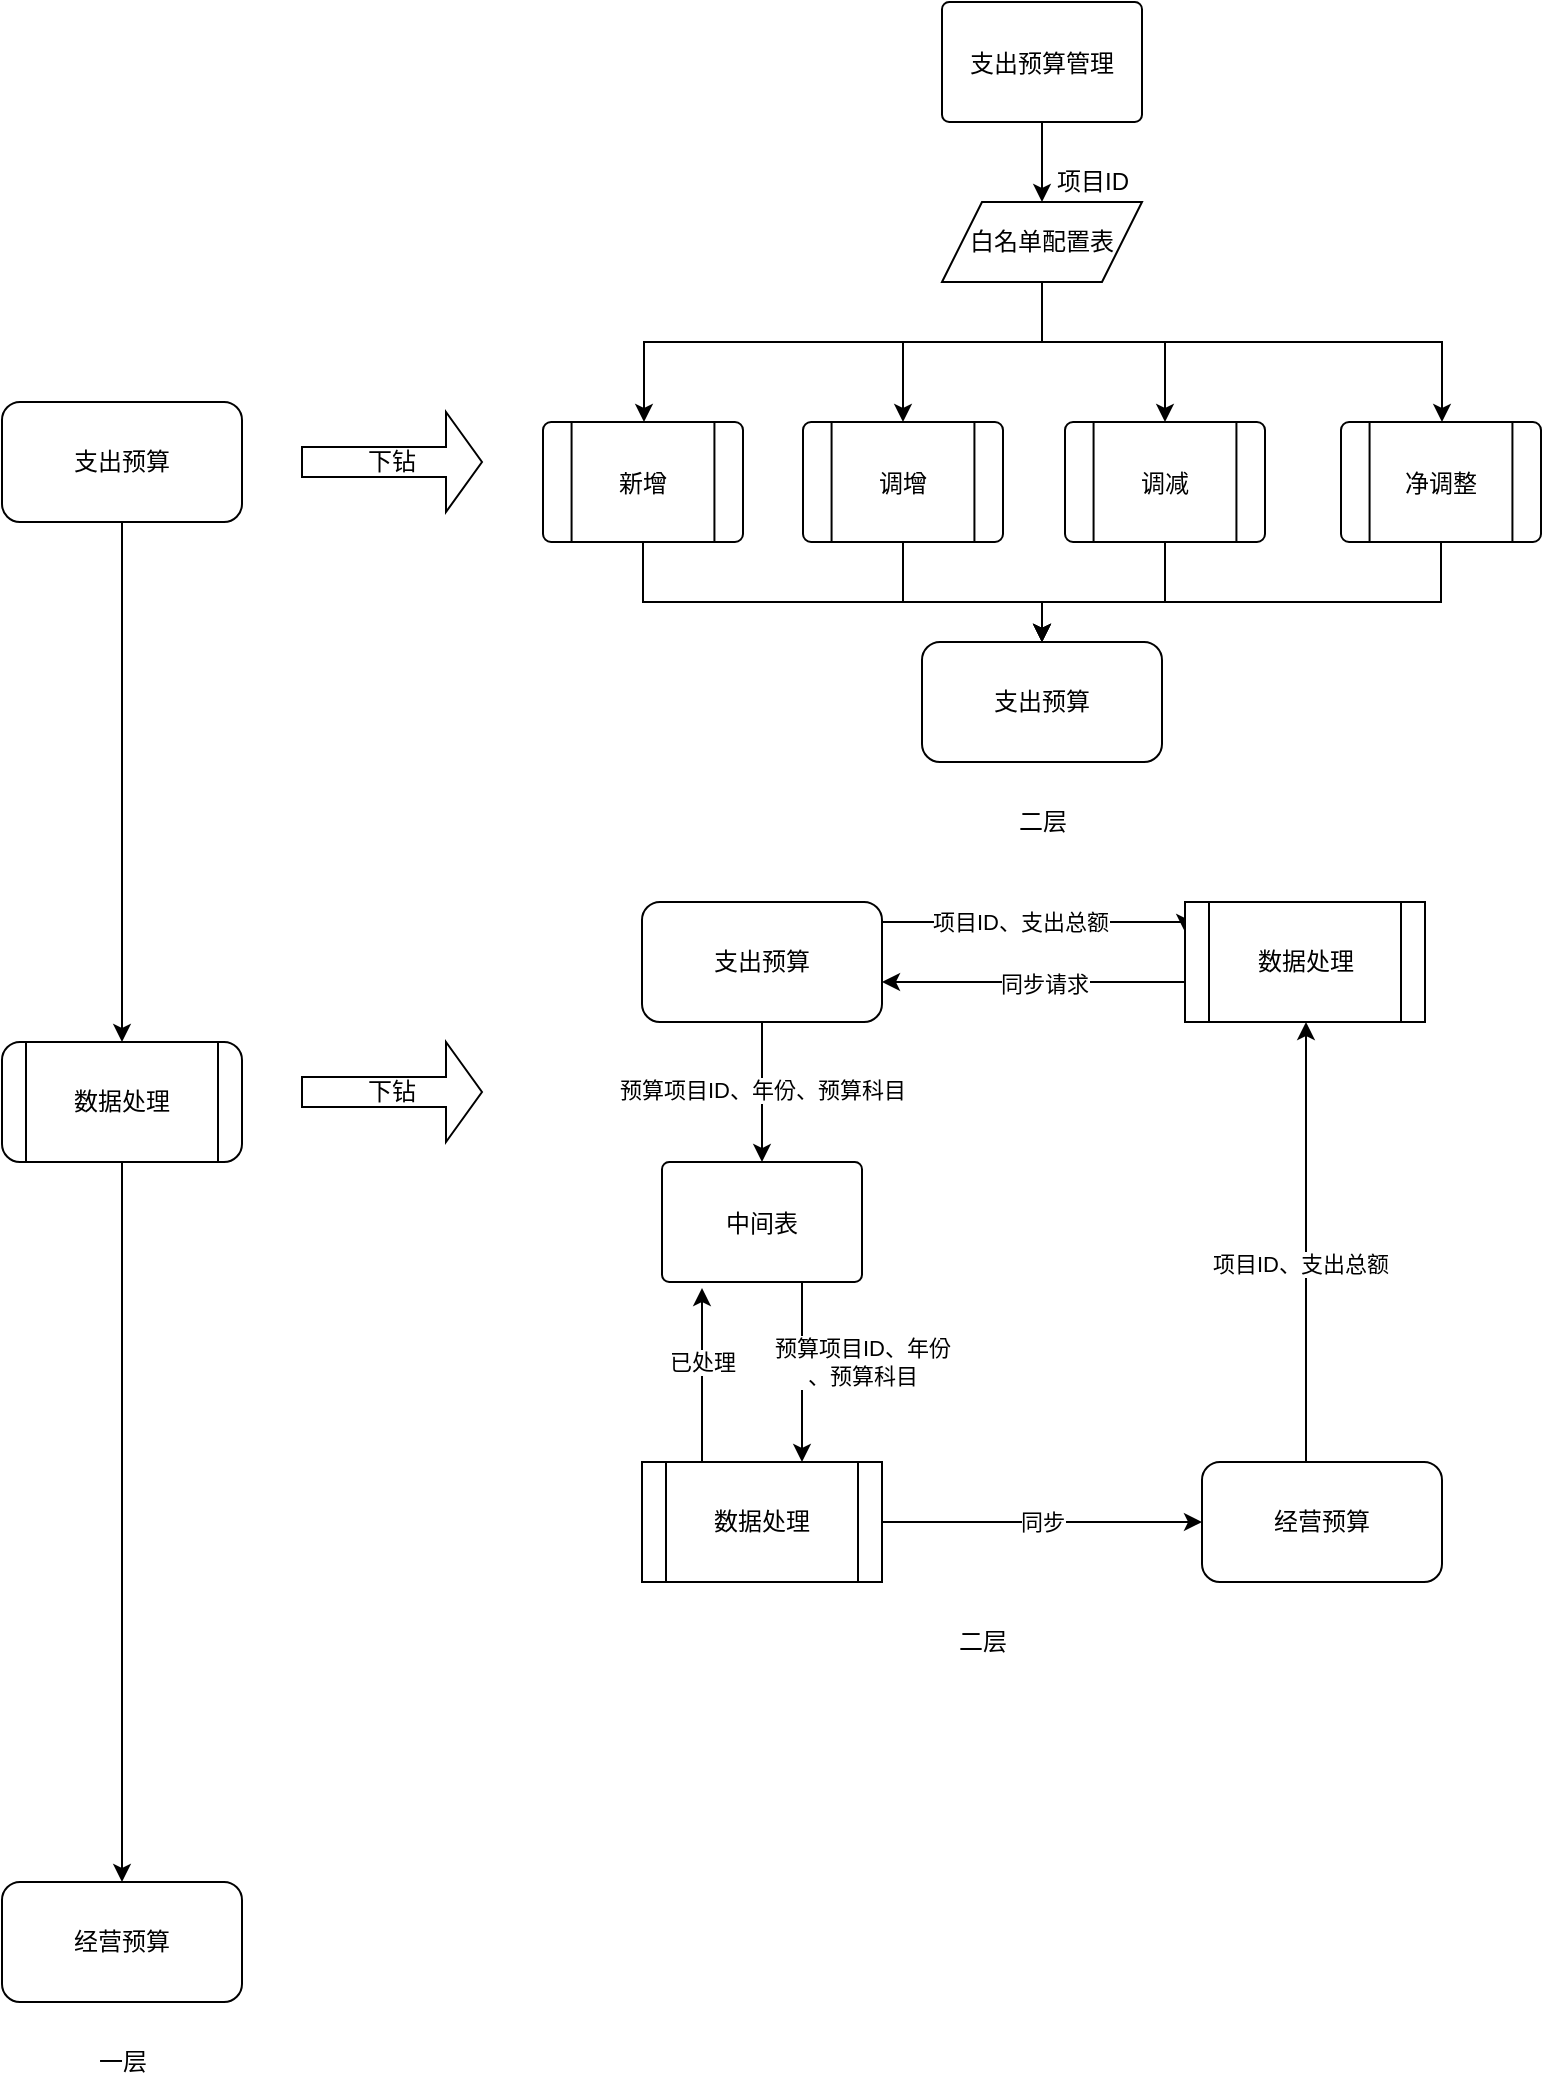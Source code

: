 <mxfile version="14.1.9" type="github"><diagram id="WqmbnONgkp--xPlolZYl" name="Page-1"><mxGraphModel dx="1422" dy="706" grid="1" gridSize="10" guides="1" tooltips="1" connect="1" arrows="1" fold="1" page="1" pageScale="1" pageWidth="827" pageHeight="1169" math="0" shadow="0"><root><mxCell id="0"/><mxCell id="1" parent="0"/><mxCell id="ZK_1vw4lkR2J9z9WSvTo-64" value="" style="edgeStyle=orthogonalEdgeStyle;rounded=0;orthogonalLoop=1;jettySize=auto;html=1;" edge="1" parent="1" source="ZK_1vw4lkR2J9z9WSvTo-1" target="ZK_1vw4lkR2J9z9WSvTo-63"><mxGeometry relative="1" as="geometry"/></mxCell><mxCell id="ZK_1vw4lkR2J9z9WSvTo-1" value="支出预算" style="rounded=1;whiteSpace=wrap;html=1;" vertex="1" parent="1"><mxGeometry x="50" y="220" width="120" height="60" as="geometry"/></mxCell><mxCell id="ZK_1vw4lkR2J9z9WSvTo-4" value="经营预算" style="rounded=1;whiteSpace=wrap;html=1;" vertex="1" parent="1"><mxGeometry x="50" y="960" width="120" height="60" as="geometry"/></mxCell><mxCell id="ZK_1vw4lkR2J9z9WSvTo-5" value="一层" style="text;html=1;align=center;verticalAlign=middle;resizable=0;points=[];autosize=1;" vertex="1" parent="1"><mxGeometry x="90" y="1040" width="40" height="20" as="geometry"/></mxCell><mxCell id="ZK_1vw4lkR2J9z9WSvTo-20" value="" style="edgeStyle=orthogonalEdgeStyle;rounded=0;orthogonalLoop=1;jettySize=auto;html=1;" edge="1" parent="1" source="ZK_1vw4lkR2J9z9WSvTo-6" target="ZK_1vw4lkR2J9z9WSvTo-19"><mxGeometry relative="1" as="geometry"><Array as="points"><mxPoint x="570" y="120"/><mxPoint x="570" y="120"/></Array></mxGeometry></mxCell><mxCell id="ZK_1vw4lkR2J9z9WSvTo-6" value="支出预算管理" style="shape=mxgraph.flowchart.process;" vertex="1" parent="1"><mxGeometry x="520" y="20" width="100" height="60" as="geometry"/></mxCell><mxCell id="ZK_1vw4lkR2J9z9WSvTo-30" style="edgeStyle=orthogonalEdgeStyle;rounded=0;orthogonalLoop=1;jettySize=auto;html=1;" edge="1" parent="1" source="ZK_1vw4lkR2J9z9WSvTo-7" target="ZK_1vw4lkR2J9z9WSvTo-17"><mxGeometry relative="1" as="geometry"><Array as="points"><mxPoint x="501" y="320"/><mxPoint x="570" y="320"/></Array></mxGeometry></mxCell><mxCell id="ZK_1vw4lkR2J9z9WSvTo-7" value="调增" style="shape=mxgraph.flowchart.predefined_process;" vertex="1" parent="1"><mxGeometry x="450.5" y="230" width="100" height="60" as="geometry"/></mxCell><mxCell id="ZK_1vw4lkR2J9z9WSvTo-31" style="edgeStyle=orthogonalEdgeStyle;rounded=0;orthogonalLoop=1;jettySize=auto;html=1;" edge="1" parent="1" source="ZK_1vw4lkR2J9z9WSvTo-8" target="ZK_1vw4lkR2J9z9WSvTo-17"><mxGeometry relative="1" as="geometry"><Array as="points"><mxPoint x="632" y="320"/><mxPoint x="570" y="320"/></Array></mxGeometry></mxCell><mxCell id="ZK_1vw4lkR2J9z9WSvTo-8" value="调减" style="shape=mxgraph.flowchart.predefined_process;" vertex="1" parent="1"><mxGeometry x="581.5" y="230" width="100" height="60" as="geometry"/></mxCell><mxCell id="ZK_1vw4lkR2J9z9WSvTo-32" style="edgeStyle=orthogonalEdgeStyle;rounded=0;orthogonalLoop=1;jettySize=auto;html=1;" edge="1" parent="1" source="ZK_1vw4lkR2J9z9WSvTo-9" target="ZK_1vw4lkR2J9z9WSvTo-17"><mxGeometry relative="1" as="geometry"><Array as="points"><mxPoint x="770" y="320"/><mxPoint x="570" y="320"/></Array></mxGeometry></mxCell><mxCell id="ZK_1vw4lkR2J9z9WSvTo-9" value="净调整" style="shape=mxgraph.flowchart.predefined_process;" vertex="1" parent="1"><mxGeometry x="719.5" y="230" width="100" height="60" as="geometry"/></mxCell><mxCell id="ZK_1vw4lkR2J9z9WSvTo-29" style="edgeStyle=orthogonalEdgeStyle;rounded=0;orthogonalLoop=1;jettySize=auto;html=1;" edge="1" parent="1" source="ZK_1vw4lkR2J9z9WSvTo-10" target="ZK_1vw4lkR2J9z9WSvTo-17"><mxGeometry relative="1" as="geometry"><Array as="points"><mxPoint x="371" y="320"/><mxPoint x="570" y="320"/></Array></mxGeometry></mxCell><mxCell id="ZK_1vw4lkR2J9z9WSvTo-10" value="新增" style="shape=mxgraph.flowchart.predefined_process;" vertex="1" parent="1"><mxGeometry x="320.5" y="230" width="100" height="60" as="geometry"/></mxCell><mxCell id="ZK_1vw4lkR2J9z9WSvTo-16" value="下钻" style="shape=singleArrow;whiteSpace=wrap;html=1;" vertex="1" parent="1"><mxGeometry x="200" y="225" width="90" height="50" as="geometry"/></mxCell><mxCell id="ZK_1vw4lkR2J9z9WSvTo-17" value="支出预算" style="rounded=1;whiteSpace=wrap;html=1;" vertex="1" parent="1"><mxGeometry x="510" y="340" width="120" height="60" as="geometry"/></mxCell><mxCell id="ZK_1vw4lkR2J9z9WSvTo-21" style="edgeStyle=orthogonalEdgeStyle;rounded=0;orthogonalLoop=1;jettySize=auto;html=1;" edge="1" parent="1" source="ZK_1vw4lkR2J9z9WSvTo-19" target="ZK_1vw4lkR2J9z9WSvTo-9"><mxGeometry relative="1" as="geometry"><Array as="points"><mxPoint x="570" y="190"/><mxPoint x="770" y="190"/></Array></mxGeometry></mxCell><mxCell id="ZK_1vw4lkR2J9z9WSvTo-24" style="edgeStyle=orthogonalEdgeStyle;rounded=0;orthogonalLoop=1;jettySize=auto;html=1;entryX=0.5;entryY=0;entryDx=0;entryDy=0;entryPerimeter=0;" edge="1" parent="1" source="ZK_1vw4lkR2J9z9WSvTo-19" target="ZK_1vw4lkR2J9z9WSvTo-8"><mxGeometry relative="1" as="geometry"><Array as="points"><mxPoint x="570" y="190"/><mxPoint x="632" y="190"/></Array></mxGeometry></mxCell><mxCell id="ZK_1vw4lkR2J9z9WSvTo-25" style="edgeStyle=orthogonalEdgeStyle;rounded=0;orthogonalLoop=1;jettySize=auto;html=1;entryX=0.5;entryY=0;entryDx=0;entryDy=0;entryPerimeter=0;" edge="1" parent="1" source="ZK_1vw4lkR2J9z9WSvTo-19" target="ZK_1vw4lkR2J9z9WSvTo-7"><mxGeometry relative="1" as="geometry"><Array as="points"><mxPoint x="570" y="190"/><mxPoint x="501" y="190"/></Array></mxGeometry></mxCell><mxCell id="ZK_1vw4lkR2J9z9WSvTo-26" style="edgeStyle=orthogonalEdgeStyle;rounded=0;orthogonalLoop=1;jettySize=auto;html=1;" edge="1" parent="1" source="ZK_1vw4lkR2J9z9WSvTo-19" target="ZK_1vw4lkR2J9z9WSvTo-10"><mxGeometry relative="1" as="geometry"><Array as="points"><mxPoint x="570" y="190"/><mxPoint x="371" y="190"/></Array></mxGeometry></mxCell><mxCell id="ZK_1vw4lkR2J9z9WSvTo-19" value="白名单配置表" style="shape=parallelogram;perimeter=parallelogramPerimeter;whiteSpace=wrap;html=1;fixedSize=1;" vertex="1" parent="1"><mxGeometry x="520" y="120" width="100" height="40" as="geometry"/></mxCell><mxCell id="ZK_1vw4lkR2J9z9WSvTo-27" value="项目ID" style="text;html=1;align=center;verticalAlign=middle;resizable=0;points=[];autosize=1;" vertex="1" parent="1"><mxGeometry x="570" y="100" width="50" height="20" as="geometry"/></mxCell><mxCell id="ZK_1vw4lkR2J9z9WSvTo-28" value="二层" style="text;html=1;align=center;verticalAlign=middle;resizable=0;points=[];autosize=1;" vertex="1" parent="1"><mxGeometry x="550" y="420" width="40" height="20" as="geometry"/></mxCell><mxCell id="ZK_1vw4lkR2J9z9WSvTo-33" value="下钻" style="shape=singleArrow;whiteSpace=wrap;html=1;" vertex="1" parent="1"><mxGeometry x="200" y="540" width="90" height="50" as="geometry"/></mxCell><mxCell id="ZK_1vw4lkR2J9z9WSvTo-37" value="" style="edgeStyle=orthogonalEdgeStyle;rounded=0;orthogonalLoop=1;jettySize=auto;html=1;entryX=0;entryY=0.25;entryDx=0;entryDy=0;" edge="1" parent="1" source="ZK_1vw4lkR2J9z9WSvTo-34" target="ZK_1vw4lkR2J9z9WSvTo-39"><mxGeometry relative="1" as="geometry"><mxPoint x="640" y="480" as="targetPoint"/><Array as="points"><mxPoint x="642" y="480"/></Array></mxGeometry></mxCell><mxCell id="ZK_1vw4lkR2J9z9WSvTo-38" value="项目ID、支出总额" style="edgeLabel;html=1;align=center;verticalAlign=middle;resizable=0;points=[];" vertex="1" connectable="0" parent="ZK_1vw4lkR2J9z9WSvTo-37"><mxGeometry x="-0.25" y="-4" relative="1" as="geometry"><mxPoint x="10" y="-4" as="offset"/></mxGeometry></mxCell><mxCell id="ZK_1vw4lkR2J9z9WSvTo-46" value="" style="edgeStyle=orthogonalEdgeStyle;rounded=0;orthogonalLoop=1;jettySize=auto;html=1;" edge="1" parent="1" source="ZK_1vw4lkR2J9z9WSvTo-34" target="ZK_1vw4lkR2J9z9WSvTo-35"><mxGeometry relative="1" as="geometry"/></mxCell><mxCell id="ZK_1vw4lkR2J9z9WSvTo-47" value="预算项目ID、年份、预算科目" style="edgeLabel;html=1;align=center;verticalAlign=middle;resizable=0;points=[];" vertex="1" connectable="0" parent="ZK_1vw4lkR2J9z9WSvTo-46"><mxGeometry x="0.3" y="2" relative="1" as="geometry"><mxPoint x="-2" y="-12" as="offset"/></mxGeometry></mxCell><mxCell id="ZK_1vw4lkR2J9z9WSvTo-34" value="支出预算" style="rounded=1;whiteSpace=wrap;html=1;" vertex="1" parent="1"><mxGeometry x="370" y="470" width="120" height="60" as="geometry"/></mxCell><mxCell id="ZK_1vw4lkR2J9z9WSvTo-51" value="" style="edgeStyle=orthogonalEdgeStyle;rounded=0;orthogonalLoop=1;jettySize=auto;html=1;" edge="1" parent="1" source="ZK_1vw4lkR2J9z9WSvTo-35" target="ZK_1vw4lkR2J9z9WSvTo-50"><mxGeometry relative="1" as="geometry"><Array as="points"><mxPoint x="450" y="700"/><mxPoint x="450" y="700"/></Array></mxGeometry></mxCell><mxCell id="ZK_1vw4lkR2J9z9WSvTo-60" value="预算项目ID、年份&lt;br&gt;、预算科目" style="edgeLabel;html=1;align=center;verticalAlign=middle;resizable=0;points=[];" vertex="1" connectable="0" parent="ZK_1vw4lkR2J9z9WSvTo-51"><mxGeometry x="0.222" y="1" relative="1" as="geometry"><mxPoint x="29" y="-15" as="offset"/></mxGeometry></mxCell><mxCell id="ZK_1vw4lkR2J9z9WSvTo-35" value="中间表" style="shape=mxgraph.flowchart.process;" vertex="1" parent="1"><mxGeometry x="380" y="600" width="100" height="60" as="geometry"/></mxCell><mxCell id="ZK_1vw4lkR2J9z9WSvTo-40" value="" style="edgeStyle=orthogonalEdgeStyle;rounded=0;orthogonalLoop=1;jettySize=auto;html=1;" edge="1" parent="1" source="ZK_1vw4lkR2J9z9WSvTo-36" target="ZK_1vw4lkR2J9z9WSvTo-39"><mxGeometry relative="1" as="geometry"><Array as="points"><mxPoint x="702" y="600"/><mxPoint x="702" y="600"/></Array></mxGeometry></mxCell><mxCell id="ZK_1vw4lkR2J9z9WSvTo-42" value="项目ID、支出总额" style="edgeLabel;html=1;align=center;verticalAlign=middle;resizable=0;points=[];" vertex="1" connectable="0" parent="ZK_1vw4lkR2J9z9WSvTo-40"><mxGeometry x="-0.217" y="3" relative="1" as="geometry"><mxPoint y="-13" as="offset"/></mxGeometry></mxCell><mxCell id="ZK_1vw4lkR2J9z9WSvTo-36" value="经营预算" style="whiteSpace=wrap;html=1;rounded=1;" vertex="1" parent="1"><mxGeometry x="650" y="750" width="120" height="60" as="geometry"/></mxCell><mxCell id="ZK_1vw4lkR2J9z9WSvTo-44" style="edgeStyle=orthogonalEdgeStyle;rounded=0;orthogonalLoop=1;jettySize=auto;html=1;" edge="1" parent="1" source="ZK_1vw4lkR2J9z9WSvTo-39" target="ZK_1vw4lkR2J9z9WSvTo-34"><mxGeometry relative="1" as="geometry"><Array as="points"><mxPoint x="560" y="510"/><mxPoint x="560" y="510"/></Array></mxGeometry></mxCell><mxCell id="ZK_1vw4lkR2J9z9WSvTo-45" value="同步请求" style="edgeLabel;html=1;align=center;verticalAlign=middle;resizable=0;points=[];" vertex="1" connectable="0" parent="ZK_1vw4lkR2J9z9WSvTo-44"><mxGeometry x="-0.241" y="1" relative="1" as="geometry"><mxPoint x="-13.5" as="offset"/></mxGeometry></mxCell><mxCell id="ZK_1vw4lkR2J9z9WSvTo-39" value="数据处理" style="shape=process;whiteSpace=wrap;html=1;backgroundOutline=1;" vertex="1" parent="1"><mxGeometry x="641.5" y="470" width="120" height="60" as="geometry"/></mxCell><mxCell id="ZK_1vw4lkR2J9z9WSvTo-53" style="edgeStyle=orthogonalEdgeStyle;rounded=0;orthogonalLoop=1;jettySize=auto;html=1;entryX=0;entryY=0.5;entryDx=0;entryDy=0;" edge="1" parent="1" source="ZK_1vw4lkR2J9z9WSvTo-50" target="ZK_1vw4lkR2J9z9WSvTo-36"><mxGeometry relative="1" as="geometry"/></mxCell><mxCell id="ZK_1vw4lkR2J9z9WSvTo-54" value="同步" style="edgeLabel;html=1;align=center;verticalAlign=middle;resizable=0;points=[];" vertex="1" connectable="0" parent="ZK_1vw4lkR2J9z9WSvTo-53"><mxGeometry x="0.275" y="-4" relative="1" as="geometry"><mxPoint x="-22" y="-4" as="offset"/></mxGeometry></mxCell><mxCell id="ZK_1vw4lkR2J9z9WSvTo-58" style="edgeStyle=orthogonalEdgeStyle;rounded=0;orthogonalLoop=1;jettySize=auto;html=1;entryX=0.2;entryY=1.05;entryDx=0;entryDy=0;entryPerimeter=0;" edge="1" parent="1" source="ZK_1vw4lkR2J9z9WSvTo-50" target="ZK_1vw4lkR2J9z9WSvTo-35"><mxGeometry relative="1" as="geometry"><Array as="points"><mxPoint x="400" y="730"/><mxPoint x="400" y="730"/></Array></mxGeometry></mxCell><mxCell id="ZK_1vw4lkR2J9z9WSvTo-59" value="已处理" style="edgeLabel;html=1;align=center;verticalAlign=middle;resizable=0;points=[];" vertex="1" connectable="0" parent="ZK_1vw4lkR2J9z9WSvTo-58"><mxGeometry x="-0.264" relative="1" as="geometry"><mxPoint y="-18" as="offset"/></mxGeometry></mxCell><mxCell id="ZK_1vw4lkR2J9z9WSvTo-50" value="数据处理" style="shape=process;whiteSpace=wrap;html=1;backgroundOutline=1;" vertex="1" parent="1"><mxGeometry x="370" y="750" width="120" height="60" as="geometry"/></mxCell><mxCell id="ZK_1vw4lkR2J9z9WSvTo-52" value="二层" style="text;html=1;align=center;verticalAlign=middle;resizable=0;points=[];autosize=1;" vertex="1" parent="1"><mxGeometry x="520" y="830" width="40" height="20" as="geometry"/></mxCell><mxCell id="ZK_1vw4lkR2J9z9WSvTo-65" style="edgeStyle=orthogonalEdgeStyle;rounded=0;orthogonalLoop=1;jettySize=auto;html=1;" edge="1" parent="1" source="ZK_1vw4lkR2J9z9WSvTo-63" target="ZK_1vw4lkR2J9z9WSvTo-4"><mxGeometry relative="1" as="geometry"/></mxCell><mxCell id="ZK_1vw4lkR2J9z9WSvTo-63" value="数据处理" style="shape=process;whiteSpace=wrap;html=1;backgroundOutline=1;rounded=1;" vertex="1" parent="1"><mxGeometry x="50" y="540" width="120" height="60" as="geometry"/></mxCell></root></mxGraphModel></diagram></mxfile>